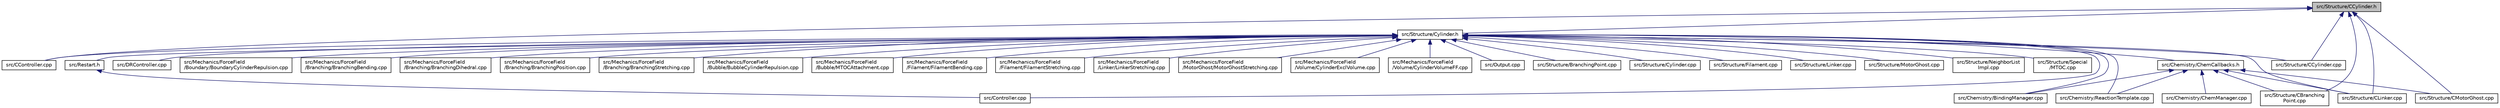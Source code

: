 digraph "src/Structure/CCylinder.h"
{
 // INTERACTIVE_SVG=YES
  edge [fontname="Helvetica",fontsize="10",labelfontname="Helvetica",labelfontsize="10"];
  node [fontname="Helvetica",fontsize="10",shape=record];
  Node51 [label="src/Structure/CCylinder.h",height=0.2,width=0.4,color="black", fillcolor="grey75", style="filled", fontcolor="black"];
  Node51 -> Node52 [dir="back",color="midnightblue",fontsize="10",style="solid",fontname="Helvetica"];
  Node52 [label="src/CController.cpp",height=0.2,width=0.4,color="black", fillcolor="white", style="filled",URL="$CController_8cpp.html"];
  Node51 -> Node53 [dir="back",color="midnightblue",fontsize="10",style="solid",fontname="Helvetica"];
  Node53 [label="src/Structure/Cylinder.h",height=0.2,width=0.4,color="black", fillcolor="white", style="filled",URL="$Cylinder_8h.html"];
  Node53 -> Node52 [dir="back",color="midnightblue",fontsize="10",style="solid",fontname="Helvetica"];
  Node53 -> Node54 [dir="back",color="midnightblue",fontsize="10",style="solid",fontname="Helvetica"];
  Node54 [label="src/Chemistry/BindingManager.cpp",height=0.2,width=0.4,color="black", fillcolor="white", style="filled",URL="$BindingManager_8cpp.html"];
  Node53 -> Node55 [dir="back",color="midnightblue",fontsize="10",style="solid",fontname="Helvetica"];
  Node55 [label="src/Chemistry/ChemCallbacks.h",height=0.2,width=0.4,color="black", fillcolor="white", style="filled",URL="$ChemCallbacks_8h.html"];
  Node55 -> Node54 [dir="back",color="midnightblue",fontsize="10",style="solid",fontname="Helvetica"];
  Node55 -> Node56 [dir="back",color="midnightblue",fontsize="10",style="solid",fontname="Helvetica"];
  Node56 [label="src/Chemistry/ChemManager.cpp",height=0.2,width=0.4,color="black", fillcolor="white", style="filled",URL="$ChemManager_8cpp.html"];
  Node55 -> Node57 [dir="back",color="midnightblue",fontsize="10",style="solid",fontname="Helvetica"];
  Node57 [label="src/Chemistry/ReactionTemplate.cpp",height=0.2,width=0.4,color="black", fillcolor="white", style="filled",URL="$ReactionTemplate_8cpp.html"];
  Node55 -> Node58 [dir="back",color="midnightblue",fontsize="10",style="solid",fontname="Helvetica"];
  Node58 [label="src/Structure/CBranching\lPoint.cpp",height=0.2,width=0.4,color="black", fillcolor="white", style="filled",URL="$CBranchingPoint_8cpp.html"];
  Node55 -> Node59 [dir="back",color="midnightblue",fontsize="10",style="solid",fontname="Helvetica"];
  Node59 [label="src/Structure/CLinker.cpp",height=0.2,width=0.4,color="black", fillcolor="white", style="filled",URL="$CLinker_8cpp.html"];
  Node55 -> Node60 [dir="back",color="midnightblue",fontsize="10",style="solid",fontname="Helvetica"];
  Node60 [label="src/Structure/CMotorGhost.cpp",height=0.2,width=0.4,color="black", fillcolor="white", style="filled",URL="$CMotorGhost_8cpp.html"];
  Node53 -> Node57 [dir="back",color="midnightblue",fontsize="10",style="solid",fontname="Helvetica"];
  Node53 -> Node61 [dir="back",color="midnightblue",fontsize="10",style="solid",fontname="Helvetica"];
  Node61 [label="src/Controller.cpp",height=0.2,width=0.4,color="black", fillcolor="white", style="filled",URL="$Controller_8cpp.html"];
  Node53 -> Node62 [dir="back",color="midnightblue",fontsize="10",style="solid",fontname="Helvetica"];
  Node62 [label="src/Restart.h",height=0.2,width=0.4,color="black", fillcolor="white", style="filled",URL="$Restart_8h.html"];
  Node62 -> Node61 [dir="back",color="midnightblue",fontsize="10",style="solid",fontname="Helvetica"];
  Node53 -> Node63 [dir="back",color="midnightblue",fontsize="10",style="solid",fontname="Helvetica"];
  Node63 [label="src/DRController.cpp",height=0.2,width=0.4,color="black", fillcolor="white", style="filled",URL="$DRController_8cpp.html"];
  Node53 -> Node64 [dir="back",color="midnightblue",fontsize="10",style="solid",fontname="Helvetica"];
  Node64 [label="src/Mechanics/ForceField\l/Boundary/BoundaryCylinderRepulsion.cpp",height=0.2,width=0.4,color="black", fillcolor="white", style="filled",URL="$BoundaryCylinderRepulsion_8cpp.html"];
  Node53 -> Node65 [dir="back",color="midnightblue",fontsize="10",style="solid",fontname="Helvetica"];
  Node65 [label="src/Mechanics/ForceField\l/Branching/BranchingBending.cpp",height=0.2,width=0.4,color="black", fillcolor="white", style="filled",URL="$BranchingBending_8cpp.html"];
  Node53 -> Node66 [dir="back",color="midnightblue",fontsize="10",style="solid",fontname="Helvetica"];
  Node66 [label="src/Mechanics/ForceField\l/Branching/BranchingDihedral.cpp",height=0.2,width=0.4,color="black", fillcolor="white", style="filled",URL="$BranchingDihedral_8cpp.html"];
  Node53 -> Node67 [dir="back",color="midnightblue",fontsize="10",style="solid",fontname="Helvetica"];
  Node67 [label="src/Mechanics/ForceField\l/Branching/BranchingPosition.cpp",height=0.2,width=0.4,color="black", fillcolor="white", style="filled",URL="$BranchingPosition_8cpp.html"];
  Node53 -> Node68 [dir="back",color="midnightblue",fontsize="10",style="solid",fontname="Helvetica"];
  Node68 [label="src/Mechanics/ForceField\l/Branching/BranchingStretching.cpp",height=0.2,width=0.4,color="black", fillcolor="white", style="filled",URL="$BranchingStretching_8cpp.html"];
  Node53 -> Node69 [dir="back",color="midnightblue",fontsize="10",style="solid",fontname="Helvetica"];
  Node69 [label="src/Mechanics/ForceField\l/Bubble/BubbleCylinderRepulsion.cpp",height=0.2,width=0.4,color="black", fillcolor="white", style="filled",URL="$BubbleCylinderRepulsion_8cpp.html"];
  Node53 -> Node70 [dir="back",color="midnightblue",fontsize="10",style="solid",fontname="Helvetica"];
  Node70 [label="src/Mechanics/ForceField\l/Bubble/MTOCAttachment.cpp",height=0.2,width=0.4,color="black", fillcolor="white", style="filled",URL="$MTOCAttachment_8cpp.html"];
  Node53 -> Node71 [dir="back",color="midnightblue",fontsize="10",style="solid",fontname="Helvetica"];
  Node71 [label="src/Mechanics/ForceField\l/Filament/FilamentBending.cpp",height=0.2,width=0.4,color="black", fillcolor="white", style="filled",URL="$FilamentBending_8cpp.html"];
  Node53 -> Node72 [dir="back",color="midnightblue",fontsize="10",style="solid",fontname="Helvetica"];
  Node72 [label="src/Mechanics/ForceField\l/Filament/FilamentStretching.cpp",height=0.2,width=0.4,color="black", fillcolor="white", style="filled",URL="$FilamentStretching_8cpp.html"];
  Node53 -> Node73 [dir="back",color="midnightblue",fontsize="10",style="solid",fontname="Helvetica"];
  Node73 [label="src/Mechanics/ForceField\l/Linker/LinkerStretching.cpp",height=0.2,width=0.4,color="black", fillcolor="white", style="filled",URL="$LinkerStretching_8cpp.html"];
  Node53 -> Node74 [dir="back",color="midnightblue",fontsize="10",style="solid",fontname="Helvetica"];
  Node74 [label="src/Mechanics/ForceField\l/MotorGhost/MotorGhostStretching.cpp",height=0.2,width=0.4,color="black", fillcolor="white", style="filled",URL="$MotorGhostStretching_8cpp.html"];
  Node53 -> Node75 [dir="back",color="midnightblue",fontsize="10",style="solid",fontname="Helvetica"];
  Node75 [label="src/Mechanics/ForceField\l/Volume/CylinderExclVolume.cpp",height=0.2,width=0.4,color="black", fillcolor="white", style="filled",URL="$CylinderExclVolume_8cpp.html"];
  Node53 -> Node76 [dir="back",color="midnightblue",fontsize="10",style="solid",fontname="Helvetica"];
  Node76 [label="src/Mechanics/ForceField\l/Volume/CylinderVolumeFF.cpp",height=0.2,width=0.4,color="black", fillcolor="white", style="filled",URL="$CylinderVolumeFF_8cpp.html"];
  Node53 -> Node77 [dir="back",color="midnightblue",fontsize="10",style="solid",fontname="Helvetica"];
  Node77 [label="src/Output.cpp",height=0.2,width=0.4,color="black", fillcolor="white", style="filled",URL="$Output_8cpp.html"];
  Node53 -> Node78 [dir="back",color="midnightblue",fontsize="10",style="solid",fontname="Helvetica"];
  Node78 [label="src/Structure/BranchingPoint.cpp",height=0.2,width=0.4,color="black", fillcolor="white", style="filled",URL="$BranchingPoint_8cpp.html"];
  Node53 -> Node79 [dir="back",color="midnightblue",fontsize="10",style="solid",fontname="Helvetica"];
  Node79 [label="src/Structure/CCylinder.cpp",height=0.2,width=0.4,color="black", fillcolor="white", style="filled",URL="$CCylinder_8cpp.html"];
  Node53 -> Node59 [dir="back",color="midnightblue",fontsize="10",style="solid",fontname="Helvetica"];
  Node53 -> Node80 [dir="back",color="midnightblue",fontsize="10",style="solid",fontname="Helvetica"];
  Node80 [label="src/Structure/Cylinder.cpp",height=0.2,width=0.4,color="black", fillcolor="white", style="filled",URL="$Cylinder_8cpp.html"];
  Node53 -> Node81 [dir="back",color="midnightblue",fontsize="10",style="solid",fontname="Helvetica"];
  Node81 [label="src/Structure/Filament.cpp",height=0.2,width=0.4,color="black", fillcolor="white", style="filled",URL="$Filament_8cpp.html"];
  Node53 -> Node82 [dir="back",color="midnightblue",fontsize="10",style="solid",fontname="Helvetica"];
  Node82 [label="src/Structure/Linker.cpp",height=0.2,width=0.4,color="black", fillcolor="white", style="filled",URL="$Linker_8cpp.html"];
  Node53 -> Node83 [dir="back",color="midnightblue",fontsize="10",style="solid",fontname="Helvetica"];
  Node83 [label="src/Structure/MotorGhost.cpp",height=0.2,width=0.4,color="black", fillcolor="white", style="filled",URL="$MotorGhost_8cpp.html"];
  Node53 -> Node84 [dir="back",color="midnightblue",fontsize="10",style="solid",fontname="Helvetica"];
  Node84 [label="src/Structure/NeighborList\lImpl.cpp",height=0.2,width=0.4,color="black", fillcolor="white", style="filled",URL="$NeighborListImpl_8cpp.html"];
  Node53 -> Node85 [dir="back",color="midnightblue",fontsize="10",style="solid",fontname="Helvetica"];
  Node85 [label="src/Structure/Special\l/MTOC.cpp",height=0.2,width=0.4,color="black", fillcolor="white", style="filled",URL="$MTOC_8cpp.html"];
  Node51 -> Node58 [dir="back",color="midnightblue",fontsize="10",style="solid",fontname="Helvetica"];
  Node51 -> Node79 [dir="back",color="midnightblue",fontsize="10",style="solid",fontname="Helvetica"];
  Node51 -> Node59 [dir="back",color="midnightblue",fontsize="10",style="solid",fontname="Helvetica"];
  Node51 -> Node60 [dir="back",color="midnightblue",fontsize="10",style="solid",fontname="Helvetica"];
}
